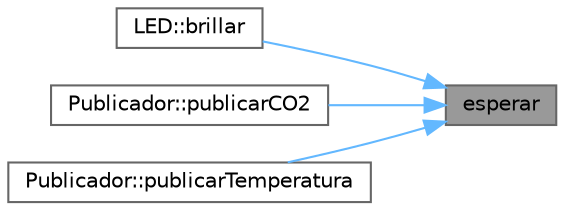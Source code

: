 digraph "esperar"
{
 // INTERACTIVE_SVG=YES
 // LATEX_PDF_SIZE
  bgcolor="transparent";
  edge [fontname=Helvetica,fontsize=10,labelfontname=Helvetica,labelfontsize=10];
  node [fontname=Helvetica,fontsize=10,shape=box,height=0.2,width=0.4];
  rankdir="RL";
  Node1 [id="Node000001",label="esperar",height=0.2,width=0.4,color="gray40", fillcolor="grey60", style="filled", fontcolor="black",tooltip="Espera un tiempo determinado en milisegundos."];
  Node1 -> Node2 [id="edge1_Node000001_Node000002",dir="back",color="steelblue1",style="solid",tooltip=" "];
  Node2 [id="Node000002",label="LED::brillar",height=0.2,width=0.4,color="grey40", fillcolor="white", style="filled",URL="$d0/d33/a00027_a7431e9efb39a2890f75b4e235b8f617e.html#a7431e9efb39a2890f75b4e235b8f617e",tooltip="Hace que el LED brille durante un tiempo determinado."];
  Node1 -> Node3 [id="edge2_Node000001_Node000003",dir="back",color="steelblue1",style="solid",tooltip=" "];
  Node3 [id="Node000003",label="Publicador::publicarCO2",height=0.2,width=0.4,color="grey40", fillcolor="white", style="filled",URL="$d4/d8c/a00035_ade55a9309bb13cd76316db8ece597d7d.html#ade55a9309bb13cd76316db8ece597d7d",tooltip=" "];
  Node1 -> Node4 [id="edge3_Node000001_Node000004",dir="back",color="steelblue1",style="solid",tooltip=" "];
  Node4 [id="Node000004",label="Publicador::publicarTemperatura",height=0.2,width=0.4,color="grey40", fillcolor="white", style="filled",URL="$d4/d8c/a00035_a674ec7d8321b9792835cd935c6196dec.html#a674ec7d8321b9792835cd935c6196dec",tooltip=" "];
}
